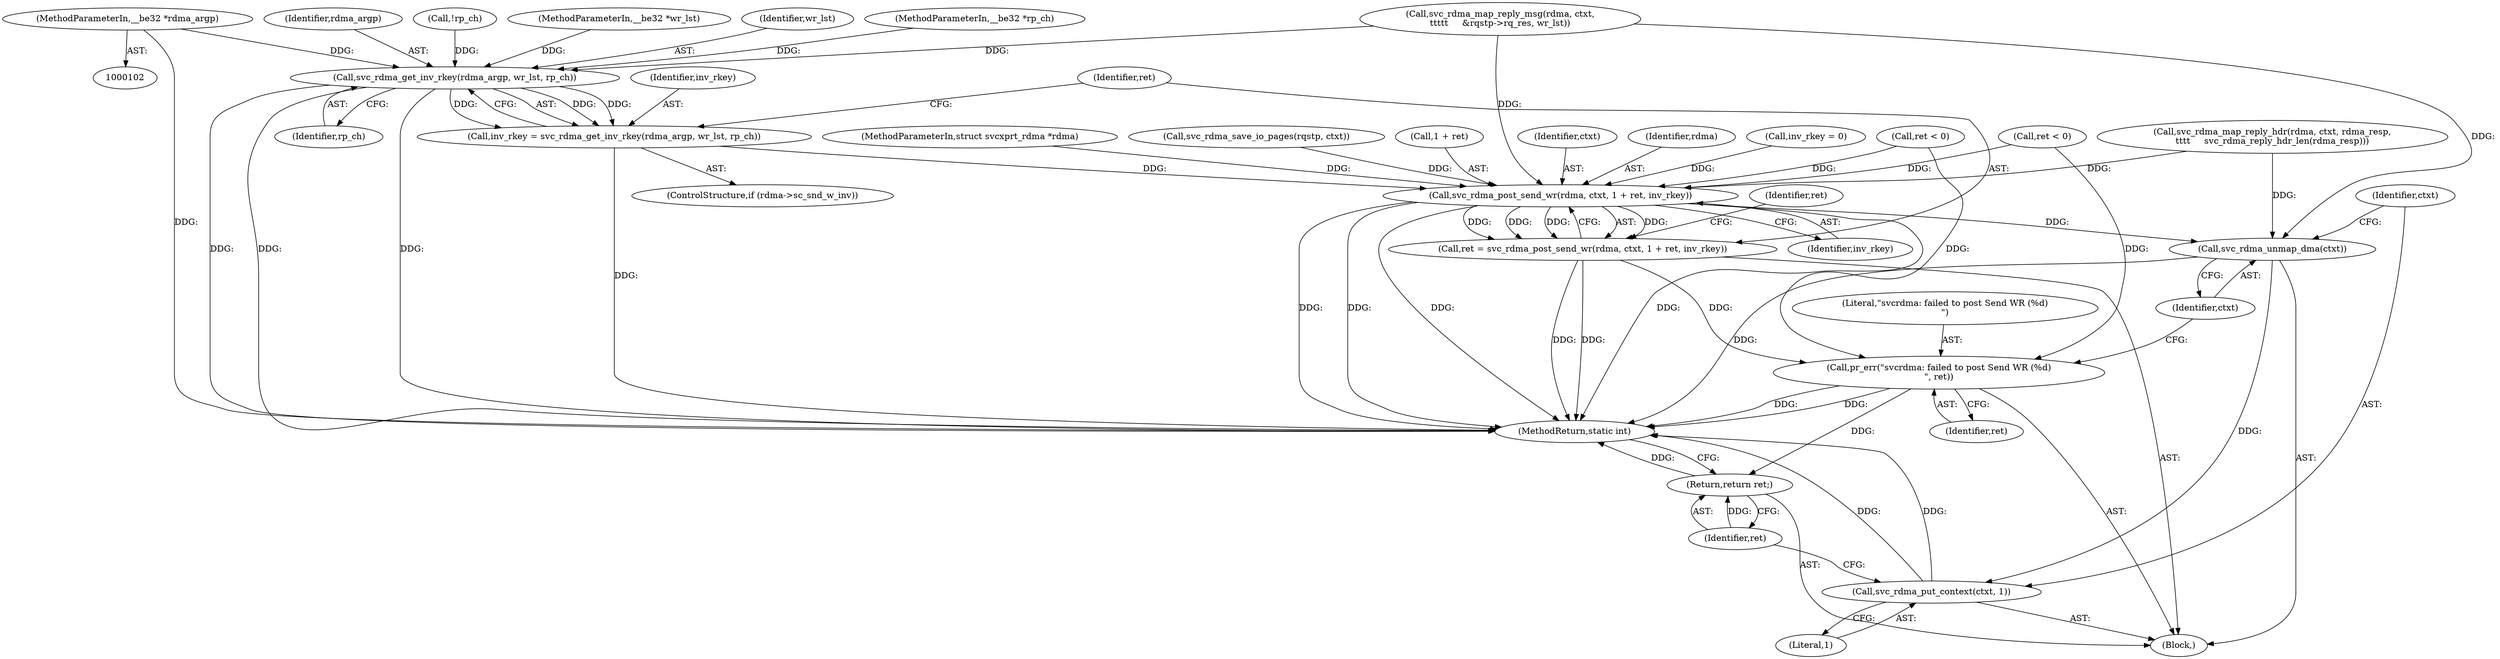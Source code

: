 digraph "0_linux_c70422f760c120480fee4de6c38804c72aa26bc1_32@pointer" {
"1000104" [label="(MethodParameterIn,__be32 *rdma_argp)"];
"1000190" [label="(Call,svc_rdma_get_inv_rkey(rdma_argp, wr_lst, rp_ch))"];
"1000188" [label="(Call,inv_rkey = svc_rdma_get_inv_rkey(rdma_argp, wr_lst, rp_ch))"];
"1000196" [label="(Call,svc_rdma_post_send_wr(rdma, ctxt, 1 + ret, inv_rkey))"];
"1000194" [label="(Call,ret = svc_rdma_post_send_wr(rdma, ctxt, 1 + ret, inv_rkey))"];
"1000209" [label="(Call,pr_err(\"svcrdma: failed to post Send WR (%d)\n\", ret))"];
"1000217" [label="(Return,return ret;)"];
"1000212" [label="(Call,svc_rdma_unmap_dma(ctxt))"];
"1000214" [label="(Call,svc_rdma_put_context(ctxt, 1))"];
"1000109" [label="(Block,)"];
"1000217" [label="(Return,return ret;)"];
"1000197" [label="(Identifier,rdma)"];
"1000190" [label="(Call,svc_rdma_get_inv_rkey(rdma_argp, wr_lst, rp_ch))"];
"1000188" [label="(Call,inv_rkey = svc_rdma_get_inv_rkey(rdma_argp, wr_lst, rp_ch))"];
"1000107" [label="(MethodParameterIn,__be32 *wr_lst)"];
"1000174" [label="(Call,ret < 0)"];
"1000184" [label="(ControlStructure,if (rdma->sc_snd_w_inv))"];
"1000209" [label="(Call,pr_err(\"svcrdma: failed to post Send WR (%d)\n\", ret))"];
"1000211" [label="(Identifier,ret)"];
"1000194" [label="(Call,ret = svc_rdma_post_send_wr(rdma, ctxt, 1 + ret, inv_rkey))"];
"1000219" [label="(MethodReturn,static int)"];
"1000189" [label="(Identifier,inv_rkey)"];
"1000213" [label="(Identifier,ctxt)"];
"1000210" [label="(Literal,\"svcrdma: failed to post Send WR (%d)\n\")"];
"1000198" [label="(Identifier,ctxt)"];
"1000155" [label="(Call,ret < 0)"];
"1000192" [label="(Identifier,wr_lst)"];
"1000214" [label="(Call,svc_rdma_put_context(ctxt, 1))"];
"1000181" [label="(Call,inv_rkey = 0)"];
"1000202" [label="(Identifier,inv_rkey)"];
"1000103" [label="(MethodParameterIn,struct svcxprt_rdma *rdma)"];
"1000215" [label="(Identifier,ctxt)"];
"1000178" [label="(Call,svc_rdma_save_io_pages(rqstp, ctxt))"];
"1000218" [label="(Identifier,ret)"];
"1000212" [label="(Call,svc_rdma_unmap_dma(ctxt))"];
"1000104" [label="(MethodParameterIn,__be32 *rdma_argp)"];
"1000195" [label="(Identifier,ret)"];
"1000199" [label="(Call,1 + ret)"];
"1000108" [label="(MethodParameterIn,__be32 *rp_ch)"];
"1000148" [label="(Call,svc_rdma_map_reply_hdr(rdma, ctxt, rdma_resp,\n\t\t\t\t     svc_rdma_reply_hdr_len(rdma_resp)))"];
"1000191" [label="(Identifier,rdma_argp)"];
"1000193" [label="(Identifier,rp_ch)"];
"1000165" [label="(Call,svc_rdma_map_reply_msg(rdma, ctxt,\n\t\t\t\t\t     &rqstp->rq_res, wr_lst))"];
"1000216" [label="(Literal,1)"];
"1000160" [label="(Call,!rp_ch)"];
"1000196" [label="(Call,svc_rdma_post_send_wr(rdma, ctxt, 1 + ret, inv_rkey))"];
"1000204" [label="(Identifier,ret)"];
"1000104" -> "1000102"  [label="AST: "];
"1000104" -> "1000219"  [label="DDG: "];
"1000104" -> "1000190"  [label="DDG: "];
"1000190" -> "1000188"  [label="AST: "];
"1000190" -> "1000193"  [label="CFG: "];
"1000191" -> "1000190"  [label="AST: "];
"1000192" -> "1000190"  [label="AST: "];
"1000193" -> "1000190"  [label="AST: "];
"1000188" -> "1000190"  [label="CFG: "];
"1000190" -> "1000219"  [label="DDG: "];
"1000190" -> "1000219"  [label="DDG: "];
"1000190" -> "1000219"  [label="DDG: "];
"1000190" -> "1000188"  [label="DDG: "];
"1000190" -> "1000188"  [label="DDG: "];
"1000190" -> "1000188"  [label="DDG: "];
"1000165" -> "1000190"  [label="DDG: "];
"1000107" -> "1000190"  [label="DDG: "];
"1000160" -> "1000190"  [label="DDG: "];
"1000108" -> "1000190"  [label="DDG: "];
"1000188" -> "1000184"  [label="AST: "];
"1000189" -> "1000188"  [label="AST: "];
"1000195" -> "1000188"  [label="CFG: "];
"1000188" -> "1000219"  [label="DDG: "];
"1000188" -> "1000196"  [label="DDG: "];
"1000196" -> "1000194"  [label="AST: "];
"1000196" -> "1000202"  [label="CFG: "];
"1000197" -> "1000196"  [label="AST: "];
"1000198" -> "1000196"  [label="AST: "];
"1000199" -> "1000196"  [label="AST: "];
"1000202" -> "1000196"  [label="AST: "];
"1000194" -> "1000196"  [label="CFG: "];
"1000196" -> "1000219"  [label="DDG: "];
"1000196" -> "1000219"  [label="DDG: "];
"1000196" -> "1000219"  [label="DDG: "];
"1000196" -> "1000219"  [label="DDG: "];
"1000196" -> "1000194"  [label="DDG: "];
"1000196" -> "1000194"  [label="DDG: "];
"1000196" -> "1000194"  [label="DDG: "];
"1000196" -> "1000194"  [label="DDG: "];
"1000165" -> "1000196"  [label="DDG: "];
"1000148" -> "1000196"  [label="DDG: "];
"1000103" -> "1000196"  [label="DDG: "];
"1000178" -> "1000196"  [label="DDG: "];
"1000155" -> "1000196"  [label="DDG: "];
"1000174" -> "1000196"  [label="DDG: "];
"1000181" -> "1000196"  [label="DDG: "];
"1000196" -> "1000212"  [label="DDG: "];
"1000194" -> "1000109"  [label="AST: "];
"1000195" -> "1000194"  [label="AST: "];
"1000204" -> "1000194"  [label="CFG: "];
"1000194" -> "1000219"  [label="DDG: "];
"1000194" -> "1000219"  [label="DDG: "];
"1000194" -> "1000209"  [label="DDG: "];
"1000209" -> "1000109"  [label="AST: "];
"1000209" -> "1000211"  [label="CFG: "];
"1000210" -> "1000209"  [label="AST: "];
"1000211" -> "1000209"  [label="AST: "];
"1000213" -> "1000209"  [label="CFG: "];
"1000209" -> "1000219"  [label="DDG: "];
"1000209" -> "1000219"  [label="DDG: "];
"1000155" -> "1000209"  [label="DDG: "];
"1000174" -> "1000209"  [label="DDG: "];
"1000209" -> "1000217"  [label="DDG: "];
"1000217" -> "1000109"  [label="AST: "];
"1000217" -> "1000218"  [label="CFG: "];
"1000218" -> "1000217"  [label="AST: "];
"1000219" -> "1000217"  [label="CFG: "];
"1000217" -> "1000219"  [label="DDG: "];
"1000218" -> "1000217"  [label="DDG: "];
"1000212" -> "1000109"  [label="AST: "];
"1000212" -> "1000213"  [label="CFG: "];
"1000213" -> "1000212"  [label="AST: "];
"1000215" -> "1000212"  [label="CFG: "];
"1000212" -> "1000219"  [label="DDG: "];
"1000165" -> "1000212"  [label="DDG: "];
"1000148" -> "1000212"  [label="DDG: "];
"1000212" -> "1000214"  [label="DDG: "];
"1000214" -> "1000109"  [label="AST: "];
"1000214" -> "1000216"  [label="CFG: "];
"1000215" -> "1000214"  [label="AST: "];
"1000216" -> "1000214"  [label="AST: "];
"1000218" -> "1000214"  [label="CFG: "];
"1000214" -> "1000219"  [label="DDG: "];
"1000214" -> "1000219"  [label="DDG: "];
}
